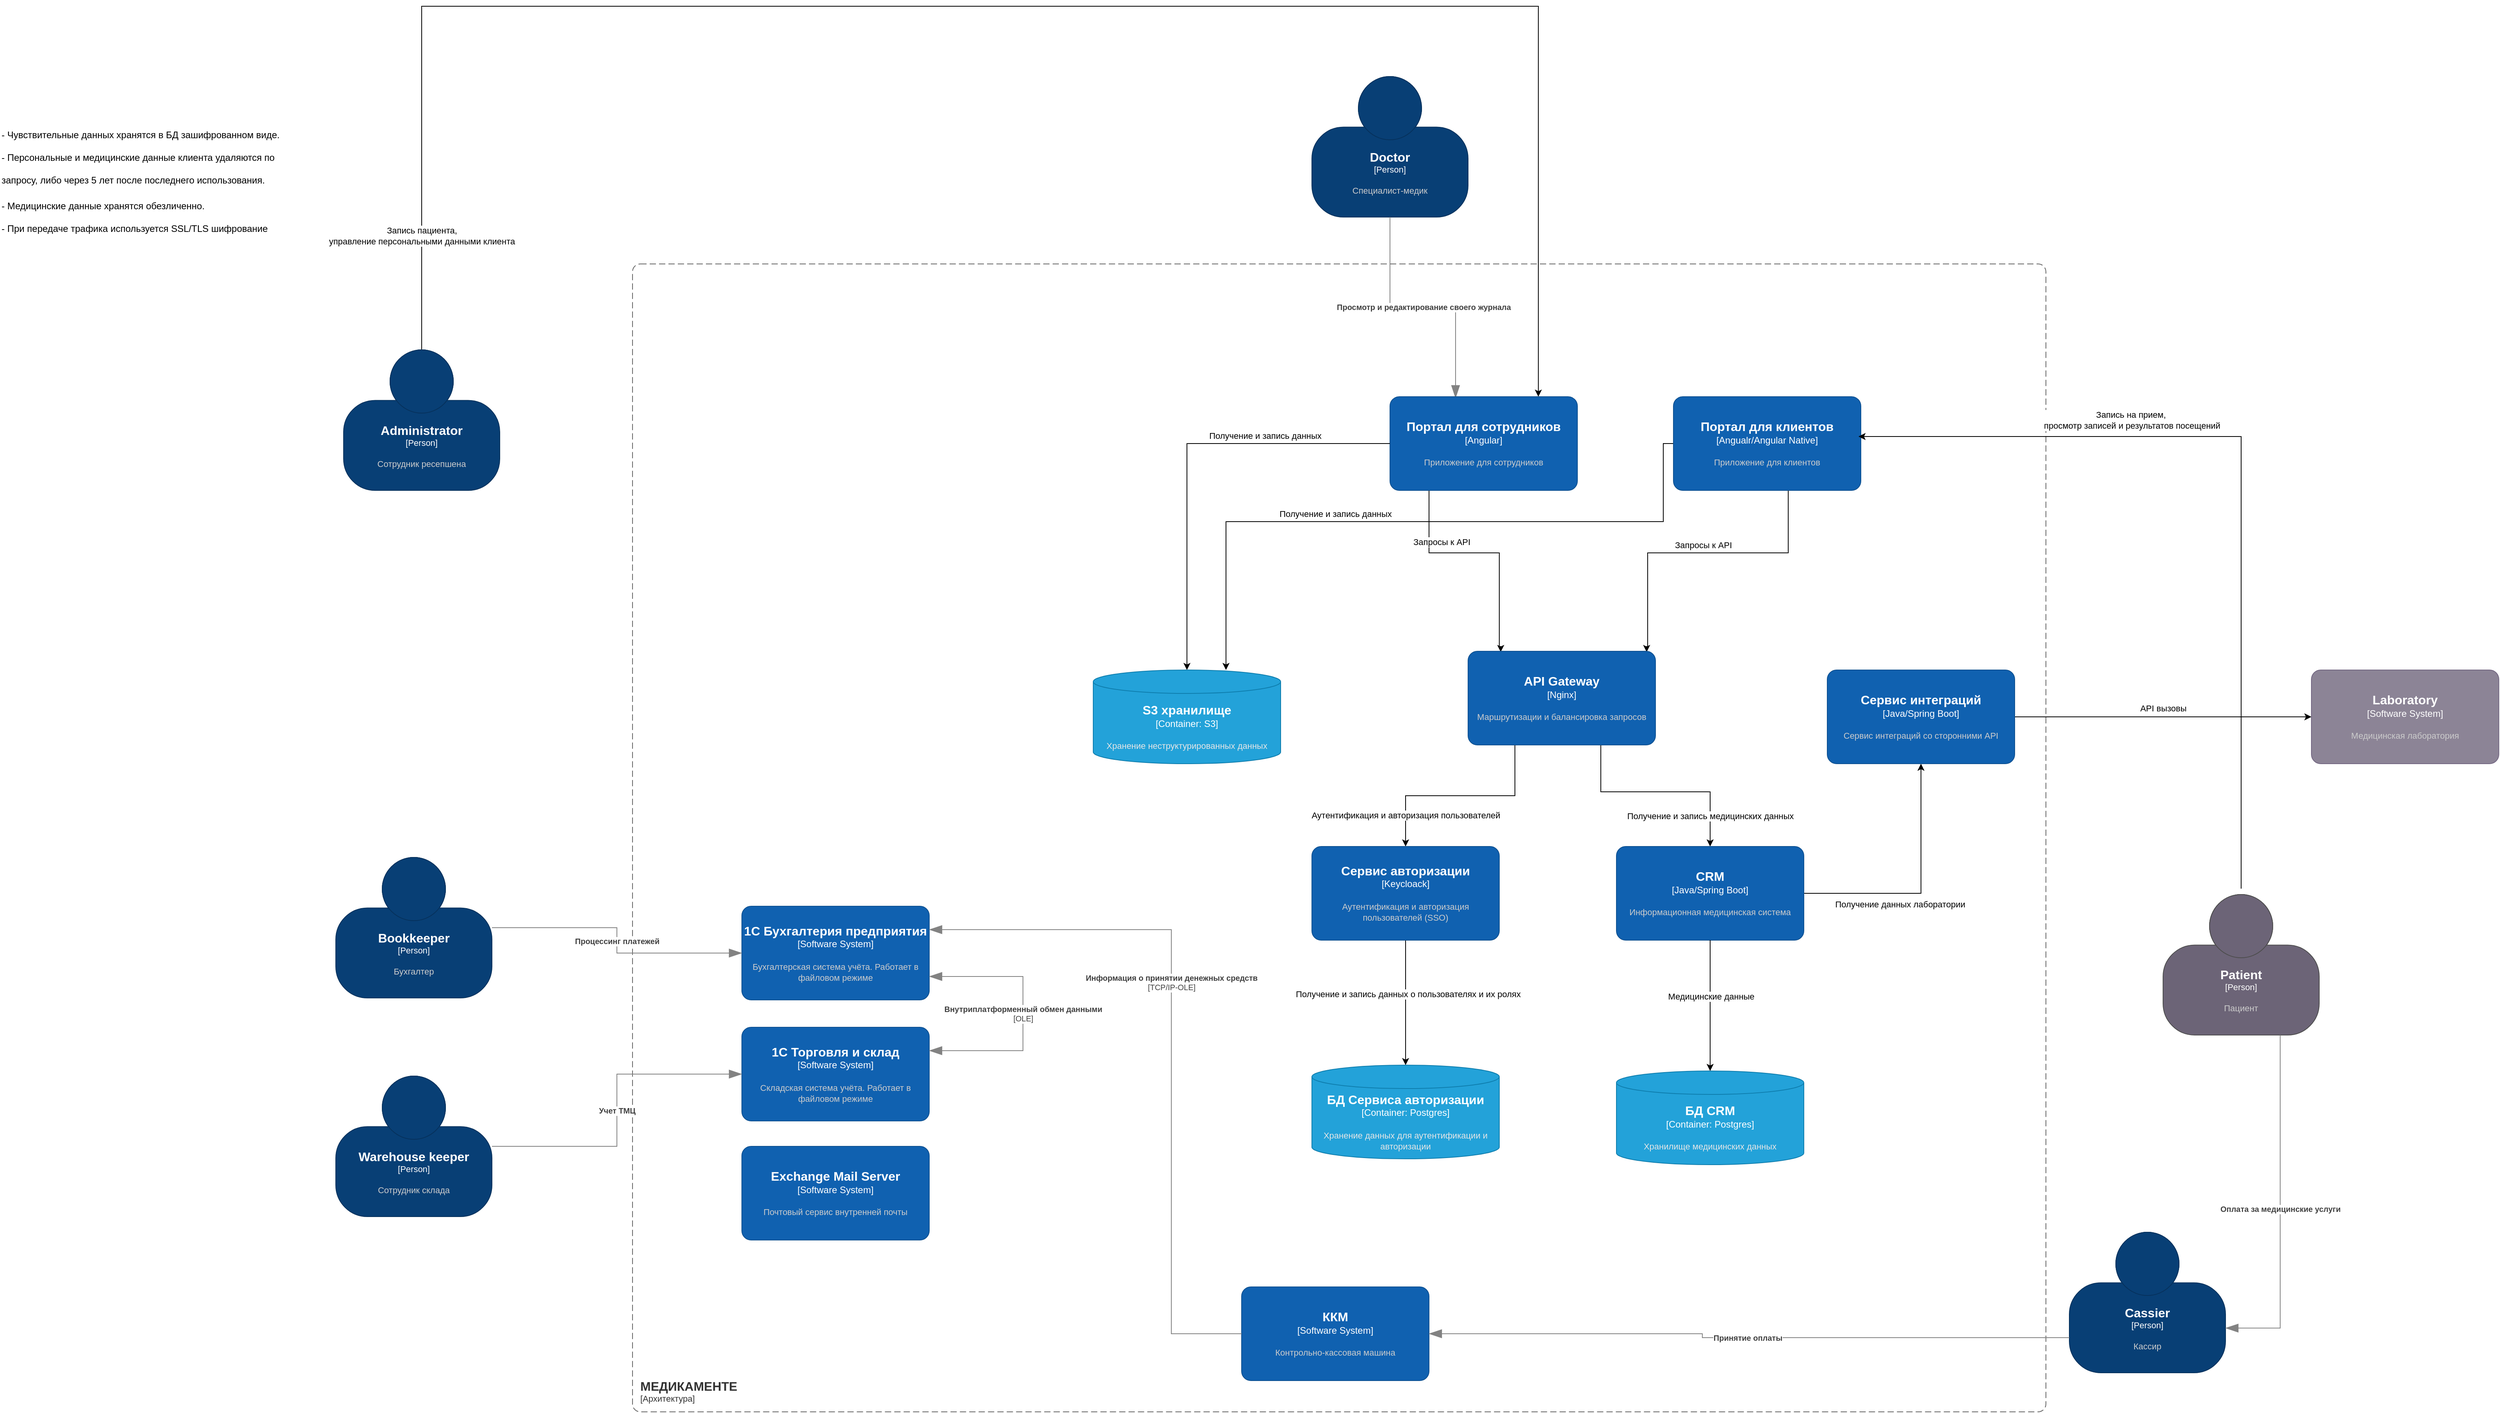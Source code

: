 <mxfile version="27.0.5">
  <diagram name="Страница — 1" id="flqb_vgoVWN2gIgyEzhE">
    <mxGraphModel dx="4977" dy="2438" grid="1" gridSize="10" guides="1" tooltips="1" connect="1" arrows="1" fold="1" page="1" pageScale="1" pageWidth="827" pageHeight="1169" math="0" shadow="0">
      <root>
        <mxCell id="0" />
        <mxCell id="1" parent="0" />
        <object placeholders="1" c4Name="МЕДИКАМЕНТЕ" c4Type="SystemScopeBoundary" c4Application="Архитектура" label="&lt;font style=&quot;font-size: 16px&quot;&gt;&lt;b&gt;&lt;div style=&quot;text-align: left&quot;&gt;%c4Name%&lt;/div&gt;&lt;/b&gt;&lt;/font&gt;&lt;div style=&quot;text-align: left&quot;&gt;[%c4Application%]&lt;/div&gt;" id="-rCLtENTZyw--RfLadG2-3">
          <mxCell style="rounded=1;fontSize=11;whiteSpace=wrap;html=1;dashed=1;arcSize=20;fillColor=none;strokeColor=#666666;fontColor=#333333;labelBackgroundColor=none;align=left;verticalAlign=bottom;labelBorderColor=none;spacingTop=0;spacing=10;dashPattern=8 4;metaEdit=1;rotatable=0;perimeter=rectanglePerimeter;noLabel=0;labelPadding=0;allowArrows=0;connectable=0;expand=0;recursiveResize=0;editable=1;pointerEvents=0;absoluteArcSize=1;points=[[0.25,0,0],[0.5,0,0],[0.75,0,0],[1,0.25,0],[1,0.5,0],[1,0.75,0],[0.75,1,0],[0.5,1,0],[0.25,1,0],[0,0.75,0],[0,0.5,0],[0,0.25,0]];" parent="1" vertex="1">
            <mxGeometry x="-920" y="600" width="1810" height="1470" as="geometry" />
          </mxCell>
        </object>
        <mxCell id="R17ilefjBA8gv2_3XLP2-10" style="edgeStyle=orthogonalEdgeStyle;rounded=0;orthogonalLoop=1;jettySize=auto;html=1;" parent="1" source="-rCLtENTZyw--RfLadG2-6" edge="1">
          <mxGeometry relative="1" as="geometry">
            <mxPoint x="240" y="770" as="targetPoint" />
            <Array as="points">
              <mxPoint x="-1190" y="270" />
              <mxPoint x="240" y="270" />
              <mxPoint x="240" y="770" />
            </Array>
          </mxGeometry>
        </mxCell>
        <mxCell id="R17ilefjBA8gv2_3XLP2-12" value="Запись пациента,&lt;div&gt;управление персональными данными клиента&lt;/div&gt;" style="edgeLabel;html=1;align=center;verticalAlign=middle;resizable=0;points=[];" parent="R17ilefjBA8gv2_3XLP2-10" vertex="1" connectable="0">
          <mxGeometry x="-0.877" relative="1" as="geometry">
            <mxPoint as="offset" />
          </mxGeometry>
        </mxCell>
        <object placeholders="1" c4Name="Administrator" c4Type="Person" c4Description="Сотрудник ресепшена" label="&lt;font style=&quot;font-size: 16px&quot;&gt;&lt;b&gt;%c4Name%&lt;/b&gt;&lt;/font&gt;&lt;div&gt;[%c4Type%]&lt;/div&gt;&lt;br&gt;&lt;div&gt;&lt;font style=&quot;font-size: 11px&quot;&gt;&lt;font color=&quot;#cccccc&quot;&gt;%c4Description%&lt;/font&gt;&lt;/div&gt;" id="-rCLtENTZyw--RfLadG2-6">
          <mxCell style="html=1;fontSize=11;dashed=0;whiteSpace=wrap;fillColor=#083F75;strokeColor=#06315C;fontColor=#ffffff;shape=mxgraph.c4.person2;align=center;metaEdit=1;points=[[0.5,0,0],[1,0.5,0],[1,0.75,0],[0.75,1,0],[0.5,1,0],[0.25,1,0],[0,0.75,0],[0,0.5,0]];resizable=0;" parent="1" vertex="1">
            <mxGeometry x="-1290" y="710" width="200" height="180" as="geometry" />
          </mxCell>
        </object>
        <object placeholders="1" c4Name="Bookkeeper" c4Type="Person" c4Description="Бухгалтер" label="&lt;font style=&quot;font-size: 16px&quot;&gt;&lt;b&gt;%c4Name%&lt;/b&gt;&lt;/font&gt;&lt;div&gt;[%c4Type%]&lt;/div&gt;&lt;br&gt;&lt;div&gt;&lt;font style=&quot;font-size: 11px&quot;&gt;&lt;font color=&quot;#cccccc&quot;&gt;%c4Description%&lt;/font&gt;&lt;/div&gt;" id="-rCLtENTZyw--RfLadG2-7">
          <mxCell style="html=1;fontSize=11;dashed=0;whiteSpace=wrap;fillColor=#083F75;strokeColor=#06315C;fontColor=#ffffff;shape=mxgraph.c4.person2;align=center;metaEdit=1;points=[[0.5,0,0],[1,0.5,0],[1,0.75,0],[0.75,1,0],[0.5,1,0],[0.25,1,0],[0,0.75,0],[0,0.5,0]];resizable=0;" parent="1" vertex="1">
            <mxGeometry x="-1300" y="1360" width="200" height="180" as="geometry" />
          </mxCell>
        </object>
        <object placeholders="1" c4Name="Cassier" c4Type="Person" c4Description="Кассир" label="&lt;font style=&quot;font-size: 16px&quot;&gt;&lt;b&gt;%c4Name%&lt;/b&gt;&lt;/font&gt;&lt;div&gt;[%c4Type%]&lt;/div&gt;&lt;br&gt;&lt;div&gt;&lt;font style=&quot;font-size: 11px&quot;&gt;&lt;font color=&quot;#cccccc&quot;&gt;%c4Description%&lt;/font&gt;&lt;/div&gt;" id="-rCLtENTZyw--RfLadG2-8">
          <mxCell style="html=1;fontSize=11;dashed=0;whiteSpace=wrap;fillColor=#083F75;strokeColor=#06315C;fontColor=#ffffff;shape=mxgraph.c4.person2;align=center;metaEdit=1;points=[[0.5,0,0],[1,0.5,0],[1,0.75,0],[0.75,1,0],[0.5,1,0],[0.25,1,0],[0,0.75,0],[0,0.5,0]];resizable=0;" parent="1" vertex="1">
            <mxGeometry x="920" y="1840" width="200" height="180" as="geometry" />
          </mxCell>
        </object>
        <object placeholders="1" c4Name="Patient" c4Type="Person" c4Description="Пациент" label="&lt;font style=&quot;font-size: 16px&quot;&gt;&lt;b&gt;%c4Name%&lt;/b&gt;&lt;/font&gt;&lt;div&gt;[%c4Type%]&lt;/div&gt;&lt;br&gt;&lt;div&gt;&lt;font style=&quot;font-size: 11px&quot;&gt;&lt;font color=&quot;#cccccc&quot;&gt;%c4Description%&lt;/font&gt;&lt;/div&gt;" id="-rCLtENTZyw--RfLadG2-9">
          <mxCell style="html=1;fontSize=11;dashed=0;whiteSpace=wrap;fillColor=#6C6477;strokeColor=#4D4D4D;fontColor=#ffffff;shape=mxgraph.c4.person2;align=center;metaEdit=1;points=[[0.5,0,0],[1,0.5,0],[1,0.75,0],[0.75,1,0],[0.5,1,0],[0.25,1,0],[0,0.75,0],[0,0.5,0]];resizable=0;" parent="1" vertex="1">
            <mxGeometry x="1040" y="1407.5" width="200" height="180" as="geometry" />
          </mxCell>
        </object>
        <object placeholders="1" c4Name="1C Бухгалтерия предприятия" c4Type="Software System" c4Description="Бухгалтерская система учёта. Работает в файловом режиме" label="&lt;font style=&quot;font-size: 16px&quot;&gt;&lt;b&gt;%c4Name%&lt;/b&gt;&lt;/font&gt;&lt;div&gt;[%c4Type%]&lt;/div&gt;&lt;br&gt;&lt;div&gt;&lt;font style=&quot;font-size: 11px&quot;&gt;&lt;font color=&quot;#cccccc&quot;&gt;%c4Description%&lt;/font&gt;&lt;/div&gt;" id="-rCLtENTZyw--RfLadG2-20">
          <mxCell style="rounded=1;whiteSpace=wrap;html=1;labelBackgroundColor=none;fillColor=#1061B0;fontColor=#ffffff;align=center;arcSize=10;strokeColor=#0D5091;metaEdit=1;resizable=0;points=[[0.25,0,0],[0.5,0,0],[0.75,0,0],[1,0.25,0],[1,0.5,0],[1,0.75,0],[0.75,1,0],[0.5,1,0],[0.25,1,0],[0,0.75,0],[0,0.5,0],[0,0.25,0]];" parent="1" vertex="1">
            <mxGeometry x="-780" y="1422.5" width="240" height="120" as="geometry" />
          </mxCell>
        </object>
        <object placeholders="1" c4Name="ККМ" c4Type="Software System" c4Description="Контрольно-кассовая машина" label="&lt;font style=&quot;font-size: 16px&quot;&gt;&lt;b&gt;%c4Name%&lt;/b&gt;&lt;/font&gt;&lt;div&gt;[%c4Type%]&lt;/div&gt;&lt;br&gt;&lt;div&gt;&lt;font style=&quot;font-size: 11px&quot;&gt;&lt;font color=&quot;#cccccc&quot;&gt;%c4Description%&lt;/font&gt;&lt;/div&gt;" id="-rCLtENTZyw--RfLadG2-21">
          <mxCell style="rounded=1;whiteSpace=wrap;html=1;labelBackgroundColor=none;fillColor=#1061B0;fontColor=#ffffff;align=center;arcSize=10;strokeColor=#0D5091;metaEdit=1;resizable=0;points=[[0.25,0,0],[0.5,0,0],[0.75,0,0],[1,0.25,0],[1,0.5,0],[1,0.75,0],[0.75,1,0],[0.5,1,0],[0.25,1,0],[0,0.75,0],[0,0.5,0],[0,0.25,0]];" parent="1" vertex="1">
            <mxGeometry x="-140" y="1910" width="240" height="120" as="geometry" />
          </mxCell>
        </object>
        <object placeholders="1" c4Name="Exchange Mail Server" c4Type="Software System" c4Description="Почтовый сервис внутренней почты" label="&lt;font style=&quot;font-size: 16px&quot;&gt;&lt;b&gt;%c4Name%&lt;/b&gt;&lt;/font&gt;&lt;div&gt;[%c4Type%]&lt;/div&gt;&lt;br&gt;&lt;div&gt;&lt;font style=&quot;font-size: 11px&quot;&gt;&lt;font color=&quot;#cccccc&quot;&gt;%c4Description%&lt;/font&gt;&lt;/div&gt;" id="-rCLtENTZyw--RfLadG2-22">
          <mxCell style="rounded=1;whiteSpace=wrap;html=1;labelBackgroundColor=none;fillColor=#1061B0;fontColor=#ffffff;align=center;arcSize=10;strokeColor=#0D5091;metaEdit=1;resizable=0;points=[[0.25,0,0],[0.5,0,0],[0.75,0,0],[1,0.25,0],[1,0.5,0],[1,0.75,0],[0.75,1,0],[0.5,1,0],[0.25,1,0],[0,0.75,0],[0,0.5,0],[0,0.25,0]];" parent="1" vertex="1">
            <mxGeometry x="-780" y="1730" width="240" height="120" as="geometry" />
          </mxCell>
        </object>
        <object placeholders="1" c4Name="1C Торговля и склад" c4Type="Software System" c4Description="Складская система учёта. Работает в файловом режиме" label="&lt;font style=&quot;font-size: 16px&quot;&gt;&lt;b&gt;%c4Name%&lt;/b&gt;&lt;/font&gt;&lt;div&gt;[%c4Type%]&lt;/div&gt;&lt;br&gt;&lt;div&gt;&lt;font style=&quot;font-size: 11px&quot;&gt;&lt;font color=&quot;#cccccc&quot;&gt;%c4Description%&lt;/font&gt;&lt;/div&gt;" id="09KiZqYfXbnlfeXMHTuH-11">
          <mxCell style="rounded=1;whiteSpace=wrap;html=1;labelBackgroundColor=none;fillColor=#1061B0;fontColor=#ffffff;align=center;arcSize=10;strokeColor=#0D5091;metaEdit=1;resizable=0;points=[[0.25,0,0],[0.5,0,0],[0.75,0,0],[1,0.25,0],[1,0.5,0],[1,0.75,0],[0.75,1,0],[0.5,1,0],[0.25,1,0],[0,0.75,0],[0,0.5,0],[0,0.25,0]];" parent="1" vertex="1">
            <mxGeometry x="-780" y="1577.5" width="240" height="120" as="geometry" />
          </mxCell>
        </object>
        <object placeholders="1" c4Name="Warehouse keeper" c4Type="Person" c4Description="Сотрудник склада" label="&lt;font style=&quot;font-size: 16px&quot;&gt;&lt;b&gt;%c4Name%&lt;/b&gt;&lt;/font&gt;&lt;div&gt;[%c4Type%]&lt;/div&gt;&lt;br&gt;&lt;div&gt;&lt;font style=&quot;font-size: 11px&quot;&gt;&lt;font color=&quot;#cccccc&quot;&gt;%c4Description%&lt;/font&gt;&lt;/div&gt;" id="09KiZqYfXbnlfeXMHTuH-12">
          <mxCell style="html=1;fontSize=11;dashed=0;whiteSpace=wrap;fillColor=#083F75;strokeColor=#06315C;fontColor=#ffffff;shape=mxgraph.c4.person2;align=center;metaEdit=1;points=[[0.5,0,0],[1,0.5,0],[1,0.75,0],[0.75,1,0],[0.5,1,0],[0.25,1,0],[0,0.75,0],[0,0.5,0]];resizable=0;" parent="1" vertex="1">
            <mxGeometry x="-1300" y="1640" width="200" height="180" as="geometry" />
          </mxCell>
        </object>
        <object placeholders="1" c4Type="Relationship" c4Technology="OLE" c4Description="Внутриплатформенный обмен данными" label="&lt;div style=&quot;text-align: left&quot;&gt;&lt;div style=&quot;text-align: center&quot;&gt;&lt;b&gt;%c4Description%&lt;/b&gt;&lt;/div&gt;&lt;div style=&quot;text-align: center&quot;&gt;[%c4Technology%]&lt;/div&gt;&lt;/div&gt;" id="09KiZqYfXbnlfeXMHTuH-14">
          <mxCell style="endArrow=blockThin;html=1;fontSize=10;fontColor=#404040;strokeWidth=1;endFill=1;strokeColor=#828282;elbow=vertical;metaEdit=1;endSize=14;startSize=14;jumpStyle=arc;jumpSize=16;rounded=0;edgeStyle=orthogonalEdgeStyle;exitX=1;exitY=0.75;exitDx=0;exitDy=0;exitPerimeter=0;entryX=1;entryY=0.25;entryDx=0;entryDy=0;entryPerimeter=0;startArrow=blockThin;startFill=1;" parent="1" source="-rCLtENTZyw--RfLadG2-20" target="09KiZqYfXbnlfeXMHTuH-11" edge="1">
            <mxGeometry width="240" relative="1" as="geometry">
              <mxPoint x="-690" y="1557.5" as="sourcePoint" />
              <mxPoint x="-450" y="1557.5" as="targetPoint" />
              <Array as="points">
                <mxPoint x="-420" y="1513" />
                <mxPoint x="-420" y="1608" />
              </Array>
            </mxGeometry>
          </mxCell>
        </object>
        <object placeholders="1" c4Type="Relationship" c4Description="Учет ТМЦ" label="&lt;div style=&quot;text-align: left&quot;&gt;&lt;div style=&quot;text-align: center&quot;&gt;&lt;b&gt;%c4Description%&lt;/b&gt;&lt;/div&gt;" id="09KiZqYfXbnlfeXMHTuH-15">
          <mxCell style="endArrow=blockThin;html=1;fontSize=10;fontColor=#404040;strokeWidth=1;endFill=1;strokeColor=#828282;elbow=vertical;metaEdit=1;endSize=14;startSize=14;jumpStyle=arc;jumpSize=16;rounded=0;edgeStyle=orthogonalEdgeStyle;exitX=1;exitY=0.5;exitDx=0;exitDy=0;exitPerimeter=0;entryX=0;entryY=0.5;entryDx=0;entryDy=0;entryPerimeter=0;" parent="1" source="09KiZqYfXbnlfeXMHTuH-12" target="09KiZqYfXbnlfeXMHTuH-11" edge="1">
            <mxGeometry width="240" relative="1" as="geometry">
              <mxPoint x="-900" y="1630" as="sourcePoint" />
              <mxPoint x="-660" y="1630" as="targetPoint" />
            </mxGeometry>
          </mxCell>
        </object>
        <object placeholders="1" c4Type="Relationship" c4Description="Процессинг платежей" label="&lt;div style=&quot;text-align: left&quot;&gt;&lt;div style=&quot;text-align: center&quot;&gt;&lt;b&gt;%c4Description%&lt;/b&gt;&lt;/div&gt;" id="09KiZqYfXbnlfeXMHTuH-16">
          <mxCell style="endArrow=blockThin;html=1;fontSize=10;fontColor=#404040;strokeWidth=1;endFill=1;strokeColor=#828282;elbow=vertical;metaEdit=1;endSize=14;startSize=14;jumpStyle=arc;jumpSize=16;rounded=0;edgeStyle=orthogonalEdgeStyle;exitX=1;exitY=0.5;exitDx=0;exitDy=0;exitPerimeter=0;entryX=0;entryY=0.5;entryDx=0;entryDy=0;entryPerimeter=0;" parent="1" source="-rCLtENTZyw--RfLadG2-7" target="-rCLtENTZyw--RfLadG2-20" edge="1">
            <mxGeometry width="240" relative="1" as="geometry">
              <mxPoint x="-1230" y="1680" as="sourcePoint" />
              <mxPoint x="-770" y="1648" as="targetPoint" />
            </mxGeometry>
          </mxCell>
        </object>
        <object placeholders="1" c4Type="Relationship" c4Technology="TCP/IP-OLE" c4Description="Информация о принятии денежных средств" label="&lt;div style=&quot;text-align: left&quot;&gt;&lt;div style=&quot;text-align: center&quot;&gt;&lt;b&gt;%c4Description%&lt;/b&gt;&lt;/div&gt;&lt;div style=&quot;text-align: center&quot;&gt;[%c4Technology%]&lt;/div&gt;&lt;/div&gt;" id="09KiZqYfXbnlfeXMHTuH-17">
          <mxCell style="endArrow=blockThin;html=1;fontSize=10;fontColor=#404040;strokeWidth=1;endFill=1;strokeColor=#828282;elbow=vertical;metaEdit=1;endSize=14;startSize=14;jumpStyle=arc;jumpSize=16;rounded=0;edgeStyle=orthogonalEdgeStyle;exitX=0;exitY=0.5;exitDx=0;exitDy=0;exitPerimeter=0;entryX=1;entryY=0.25;entryDx=0;entryDy=0;entryPerimeter=0;startArrow=none;startFill=0;" parent="1" source="-rCLtENTZyw--RfLadG2-21" target="-rCLtENTZyw--RfLadG2-20" edge="1">
            <mxGeometry x="0.177" width="240" relative="1" as="geometry">
              <mxPoint x="-530" y="1493" as="sourcePoint" />
              <mxPoint x="-530" y="1618" as="targetPoint" />
              <Array as="points">
                <mxPoint x="-230" y="1970" />
                <mxPoint x="-230" y="1453" />
              </Array>
              <mxPoint as="offset" />
            </mxGeometry>
          </mxCell>
        </object>
        <object placeholders="1" c4Type="Relationship" c4Description="Принятие оплаты" label="&lt;div style=&quot;text-align: left&quot;&gt;&lt;div style=&quot;text-align: center&quot;&gt;&lt;b&gt;%c4Description%&lt;/b&gt;&lt;/div&gt;" id="09KiZqYfXbnlfeXMHTuH-18">
          <mxCell style="endArrow=blockThin;html=1;fontSize=10;fontColor=#404040;strokeWidth=1;endFill=1;strokeColor=#828282;elbow=vertical;metaEdit=1;endSize=14;startSize=14;jumpStyle=arc;jumpSize=16;rounded=0;edgeStyle=orthogonalEdgeStyle;exitX=0;exitY=0.75;exitDx=0;exitDy=0;exitPerimeter=0;entryX=1;entryY=0.5;entryDx=0;entryDy=0;entryPerimeter=0;" parent="1" source="-rCLtENTZyw--RfLadG2-8" target="-rCLtENTZyw--RfLadG2-21" edge="1">
            <mxGeometry width="240" relative="1" as="geometry">
              <mxPoint x="-894" y="2122" as="sourcePoint" />
              <mxPoint x="-434" y="2090" as="targetPoint" />
              <Array as="points">
                <mxPoint x="450" y="1970" />
              </Array>
              <mxPoint as="offset" />
            </mxGeometry>
          </mxCell>
        </object>
        <object placeholders="1" c4Name="Doctor" c4Type="Person" c4Description="Специалист-медик" label="&lt;font style=&quot;font-size: 16px&quot;&gt;&lt;b&gt;%c4Name%&lt;/b&gt;&lt;/font&gt;&lt;div&gt;[%c4Type%]&lt;/div&gt;&lt;br&gt;&lt;div&gt;&lt;font style=&quot;font-size: 11px&quot;&gt;&lt;font color=&quot;#cccccc&quot;&gt;%c4Description%&lt;/font&gt;&lt;/div&gt;" id="09KiZqYfXbnlfeXMHTuH-22">
          <mxCell style="html=1;fontSize=11;dashed=0;whiteSpace=wrap;fillColor=#083F75;strokeColor=#06315C;fontColor=#ffffff;shape=mxgraph.c4.person2;align=center;metaEdit=1;points=[[0.5,0,0],[1,0.5,0],[1,0.75,0],[0.75,1,0],[0.5,1,0],[0.25,1,0],[0,0.75,0],[0,0.5,0]];resizable=0;" parent="1" vertex="1">
            <mxGeometry x="-50" y="360" width="200" height="180" as="geometry" />
          </mxCell>
        </object>
        <object placeholders="1" c4Type="Relationship" c4Description="Просмотр и редактирование своего журнала" label="&lt;div style=&quot;text-align: left&quot;&gt;&lt;div style=&quot;text-align: center&quot;&gt;&lt;b&gt;%c4Description%&lt;/b&gt;&lt;/div&gt;" id="09KiZqYfXbnlfeXMHTuH-23">
          <mxCell style="endArrow=blockThin;html=1;fontSize=10;fontColor=#404040;strokeWidth=1;endFill=1;strokeColor=#828282;elbow=vertical;metaEdit=1;endSize=14;startSize=14;jumpStyle=arc;jumpSize=16;rounded=0;edgeStyle=orthogonalEdgeStyle;exitX=0.5;exitY=1;exitDx=0;exitDy=0;exitPerimeter=0;entryX=0.35;entryY=0.016;entryDx=0;entryDy=0;entryPerimeter=0;" parent="1" source="09KiZqYfXbnlfeXMHTuH-22" target="R17ilefjBA8gv2_3XLP2-2" edge="1">
            <mxGeometry width="240" relative="1" as="geometry">
              <mxPoint x="-1080" y="810" as="sourcePoint" />
              <mxPoint x="-560" y="750" as="targetPoint" />
            </mxGeometry>
          </mxCell>
        </object>
        <object placeholders="1" c4Type="Relationship" c4Description="Оплата за медицинские услуги" label="&lt;div style=&quot;text-align: left&quot;&gt;&lt;div style=&quot;text-align: center&quot;&gt;&lt;b&gt;%c4Description%&lt;/b&gt;&lt;/div&gt;" id="09KiZqYfXbnlfeXMHTuH-24">
          <mxCell style="endArrow=blockThin;html=1;fontSize=10;fontColor=#404040;strokeWidth=1;endFill=1;strokeColor=#828282;elbow=vertical;metaEdit=1;endSize=14;startSize=14;jumpStyle=arc;jumpSize=16;rounded=0;edgeStyle=orthogonalEdgeStyle;exitX=0.75;exitY=1;exitDx=0;exitDy=0;exitPerimeter=0;entryX=1;entryY=0.682;entryDx=0;entryDy=0;entryPerimeter=0;" parent="1" source="-rCLtENTZyw--RfLadG2-9" target="-rCLtENTZyw--RfLadG2-8" edge="1">
            <mxGeometry width="240" relative="1" as="geometry">
              <mxPoint x="360" y="1842" as="sourcePoint" />
              <mxPoint x="450" y="1700" as="targetPoint" />
              <Array as="points">
                <mxPoint x="1190" y="1963" />
              </Array>
              <mxPoint as="offset" />
            </mxGeometry>
          </mxCell>
        </object>
        <object placeholders="1" c4Name="Laboratory" c4Type="Software System" c4Description="Медицинская лаборатория" label="&lt;font style=&quot;font-size: 16px&quot;&gt;&lt;b&gt;%c4Name%&lt;/b&gt;&lt;/font&gt;&lt;div&gt;[%c4Type%]&lt;/div&gt;&lt;br&gt;&lt;div&gt;&lt;font style=&quot;font-size: 11px&quot;&gt;&lt;font color=&quot;#cccccc&quot;&gt;%c4Description%&lt;/font&gt;&lt;/div&gt;" id="09KiZqYfXbnlfeXMHTuH-25">
          <mxCell style="rounded=1;whiteSpace=wrap;html=1;labelBackgroundColor=none;fillColor=#8C8496;fontColor=#ffffff;align=center;arcSize=10;strokeColor=#736782;metaEdit=1;resizable=0;points=[[0.25,0,0],[0.5,0,0],[0.75,0,0],[1,0.25,0],[1,0.5,0],[1,0.75,0],[0.75,1,0],[0.5,1,0],[0.25,1,0],[0,0.75,0],[0,0.5,0],[0,0.25,0]];" parent="1" vertex="1">
            <mxGeometry x="1230" y="1120" width="240" height="120" as="geometry" />
          </mxCell>
        </object>
        <mxCell id="R17ilefjBA8gv2_3XLP2-14" style="edgeStyle=orthogonalEdgeStyle;rounded=0;orthogonalLoop=1;jettySize=auto;html=1;entryX=0.953;entryY=0.008;entryDx=0;entryDy=0;entryPerimeter=0;" parent="1" source="R17ilefjBA8gv2_3XLP2-1" target="R17ilefjBA8gv2_3XLP2-3" edge="1">
          <mxGeometry relative="1" as="geometry">
            <mxPoint x="370" y="1050" as="targetPoint" />
            <Array as="points">
              <mxPoint x="560" y="970" />
              <mxPoint x="380" y="970" />
              <mxPoint x="380" y="1090" />
              <mxPoint x="379" y="1090" />
            </Array>
          </mxGeometry>
        </mxCell>
        <mxCell id="R17ilefjBA8gv2_3XLP2-15" value="Запросы к API" style="edgeLabel;html=1;align=center;verticalAlign=middle;resizable=0;points=[];" parent="R17ilefjBA8gv2_3XLP2-14" vertex="1" connectable="0">
          <mxGeometry x="0.091" y="-3" relative="1" as="geometry">
            <mxPoint x="23" y="-7" as="offset" />
          </mxGeometry>
        </mxCell>
        <mxCell id="Wb7sRvWWioXiA3tWREn--3" style="edgeStyle=orthogonalEdgeStyle;rounded=0;orthogonalLoop=1;jettySize=auto;html=1;" edge="1" parent="1" source="R17ilefjBA8gv2_3XLP2-1">
          <mxGeometry relative="1" as="geometry">
            <mxPoint x="-160" y="1120" as="targetPoint" />
            <Array as="points">
              <mxPoint x="400" y="830" />
              <mxPoint x="400" y="930" />
              <mxPoint x="-160" y="930" />
            </Array>
          </mxGeometry>
        </mxCell>
        <mxCell id="Wb7sRvWWioXiA3tWREn--4" value="Получение и запись данных" style="edgeLabel;html=1;align=center;verticalAlign=middle;resizable=0;points=[];" vertex="1" connectable="0" parent="Wb7sRvWWioXiA3tWREn--3">
          <mxGeometry x="0.238" y="4" relative="1" as="geometry">
            <mxPoint x="1" y="-14" as="offset" />
          </mxGeometry>
        </mxCell>
        <object placeholders="1" c4Name="Портал для клиентов" c4Type="Angualr/Angular Native" c4Description="Приложение для клиентов" label="&lt;font style=&quot;font-size: 16px&quot;&gt;&lt;b&gt;%c4Name%&lt;/b&gt;&lt;/font&gt;&lt;div&gt;[%c4Type%]&lt;/div&gt;&lt;br&gt;&lt;div&gt;&lt;font style=&quot;font-size: 11px&quot;&gt;&lt;font color=&quot;#cccccc&quot;&gt;%c4Description%&lt;/font&gt;&lt;/div&gt;" id="R17ilefjBA8gv2_3XLP2-1">
          <mxCell style="rounded=1;whiteSpace=wrap;html=1;labelBackgroundColor=none;fillColor=#1061B0;fontColor=#ffffff;align=center;arcSize=10;strokeColor=#0D5091;metaEdit=1;resizable=0;points=[[0.25,0,0],[0.5,0,0],[0.75,0,0],[1,0.25,0],[1,0.5,0],[1,0.75,0],[0.75,1,0],[0.5,1,0],[0.25,1,0],[0,0.75,0],[0,0.5,0],[0,0.25,0]];" parent="1" vertex="1">
            <mxGeometry x="413" y="770" width="240" height="120" as="geometry" />
          </mxCell>
        </object>
        <mxCell id="R17ilefjBA8gv2_3XLP2-13" style="edgeStyle=orthogonalEdgeStyle;rounded=0;orthogonalLoop=1;jettySize=auto;html=1;entryX=0.174;entryY=0.008;entryDx=0;entryDy=0;entryPerimeter=0;" parent="1" target="R17ilefjBA8gv2_3XLP2-3" edge="1">
          <mxGeometry relative="1" as="geometry">
            <Array as="points">
              <mxPoint x="100" y="970" />
              <mxPoint x="190" y="970" />
              <mxPoint x="190" y="1090" />
              <mxPoint x="192" y="1090" />
            </Array>
            <mxPoint x="100" y="890" as="sourcePoint" />
            <mxPoint x="280" y="1096" as="targetPoint" />
          </mxGeometry>
        </mxCell>
        <mxCell id="R17ilefjBA8gv2_3XLP2-16" value="Запросы к API" style="edgeLabel;html=1;align=center;verticalAlign=middle;resizable=0;points=[];" parent="R17ilefjBA8gv2_3XLP2-13" vertex="1" connectable="0">
          <mxGeometry x="-0.096" y="-1" relative="1" as="geometry">
            <mxPoint x="-39" y="-15" as="offset" />
          </mxGeometry>
        </mxCell>
        <object placeholders="1" c4Name="Портал для сотрудников" c4Type="Angular" c4Description="Приложение для сотрудников" label="&lt;font style=&quot;font-size: 16px&quot;&gt;&lt;b&gt;%c4Name%&lt;/b&gt;&lt;/font&gt;&lt;div&gt;[%c4Type%]&lt;/div&gt;&lt;br&gt;&lt;div&gt;&lt;font style=&quot;font-size: 11px&quot;&gt;&lt;font color=&quot;#cccccc&quot;&gt;%c4Description%&lt;/font&gt;&lt;/div&gt;" id="R17ilefjBA8gv2_3XLP2-2">
          <mxCell style="rounded=1;whiteSpace=wrap;html=1;labelBackgroundColor=none;fillColor=#1061B0;fontColor=#ffffff;align=center;arcSize=10;strokeColor=#0D5091;metaEdit=1;resizable=0;points=[[0.25,0,0],[0.5,0,0],[0.75,0,0],[1,0.25,0],[1,0.5,0],[1,0.75,0],[0.75,1,0],[0.5,1,0],[0.25,1,0],[0,0.75,0],[0,0.5,0],[0,0.25,0]];" parent="1" vertex="1">
            <mxGeometry x="50" y="770" width="240" height="120" as="geometry" />
          </mxCell>
        </object>
        <mxCell id="R17ilefjBA8gv2_3XLP2-17" style="edgeStyle=orthogonalEdgeStyle;rounded=0;orthogonalLoop=1;jettySize=auto;html=1;" parent="1" source="R17ilefjBA8gv2_3XLP2-3" target="R17ilefjBA8gv2_3XLP2-4" edge="1">
          <mxGeometry relative="1" as="geometry">
            <Array as="points">
              <mxPoint x="210" y="1281" />
              <mxPoint x="70" y="1281" />
            </Array>
          </mxGeometry>
        </mxCell>
        <mxCell id="R17ilefjBA8gv2_3XLP2-23" value="Аутентификация и авторизация пользователей" style="edgeLabel;html=1;align=center;verticalAlign=middle;resizable=0;points=[];" parent="R17ilefjBA8gv2_3XLP2-17" vertex="1" connectable="0">
          <mxGeometry x="0.191" y="-2" relative="1" as="geometry">
            <mxPoint x="-44" y="27" as="offset" />
          </mxGeometry>
        </mxCell>
        <mxCell id="R17ilefjBA8gv2_3XLP2-18" style="edgeStyle=orthogonalEdgeStyle;rounded=0;orthogonalLoop=1;jettySize=auto;html=1;" parent="1" source="R17ilefjBA8gv2_3XLP2-3" target="R17ilefjBA8gv2_3XLP2-6" edge="1">
          <mxGeometry relative="1" as="geometry">
            <Array as="points">
              <mxPoint x="320" y="1276" />
              <mxPoint x="460" y="1276" />
            </Array>
          </mxGeometry>
        </mxCell>
        <mxCell id="R17ilefjBA8gv2_3XLP2-25" value="Получение и запись медицинских данных" style="edgeLabel;html=1;align=center;verticalAlign=middle;resizable=0;points=[];" parent="R17ilefjBA8gv2_3XLP2-18" vertex="1" connectable="0">
          <mxGeometry x="0.654" y="2" relative="1" as="geometry">
            <mxPoint x="-2" y="7" as="offset" />
          </mxGeometry>
        </mxCell>
        <object placeholders="1" c4Name="API Gateway" c4Type="Nginx" c4Description="Маршрутизации и балансировка запросов" label="&lt;font style=&quot;font-size: 16px&quot;&gt;&lt;b&gt;%c4Name%&lt;/b&gt;&lt;/font&gt;&lt;div&gt;[%c4Type%]&lt;/div&gt;&lt;br&gt;&lt;div&gt;&lt;font style=&quot;font-size: 11px&quot;&gt;&lt;font color=&quot;#cccccc&quot;&gt;%c4Description%&lt;/font&gt;&lt;/div&gt;" id="R17ilefjBA8gv2_3XLP2-3">
          <mxCell style="rounded=1;whiteSpace=wrap;html=1;labelBackgroundColor=none;fillColor=#1061B0;fontColor=#ffffff;align=center;arcSize=10;strokeColor=#0D5091;metaEdit=1;resizable=0;points=[[0.25,0,0],[0.5,0,0],[0.75,0,0],[1,0.25,0],[1,0.5,0],[1,0.75,0],[0.75,1,0],[0.5,1,0],[0.25,1,0],[0,0.75,0],[0,0.5,0],[0,0.25,0]];" parent="1" vertex="1">
            <mxGeometry x="150" y="1096" width="240" height="120" as="geometry" />
          </mxCell>
        </object>
        <mxCell id="R17ilefjBA8gv2_3XLP2-19" style="edgeStyle=orthogonalEdgeStyle;rounded=0;orthogonalLoop=1;jettySize=auto;html=1;" parent="1" source="R17ilefjBA8gv2_3XLP2-4" edge="1">
          <mxGeometry relative="1" as="geometry">
            <mxPoint x="70" y="1626" as="targetPoint" />
          </mxGeometry>
        </mxCell>
        <mxCell id="R17ilefjBA8gv2_3XLP2-21" value="Получение и запись данных о пользователях и их ролях" style="edgeLabel;html=1;align=center;verticalAlign=middle;resizable=0;points=[];" parent="R17ilefjBA8gv2_3XLP2-19" vertex="1" connectable="0">
          <mxGeometry x="-0.142" y="3" relative="1" as="geometry">
            <mxPoint as="offset" />
          </mxGeometry>
        </mxCell>
        <object placeholders="1" c4Name="Сервис авторизации" c4Type="Keycloack" c4Description="Аутентификация и авторизация пользователей (SSO)" label="&lt;font style=&quot;font-size: 16px&quot;&gt;&lt;b&gt;%c4Name%&lt;/b&gt;&lt;/font&gt;&lt;div&gt;[%c4Type%]&lt;/div&gt;&lt;br&gt;&lt;div&gt;&lt;font style=&quot;font-size: 11px&quot;&gt;&lt;font color=&quot;#cccccc&quot;&gt;%c4Description%&lt;/font&gt;&lt;/div&gt;" id="R17ilefjBA8gv2_3XLP2-4">
          <mxCell style="rounded=1;whiteSpace=wrap;html=1;labelBackgroundColor=none;fillColor=#1061B0;fontColor=#ffffff;align=center;arcSize=10;strokeColor=#0D5091;metaEdit=1;resizable=0;points=[[0.25,0,0],[0.5,0,0],[0.75,0,0],[1,0.25,0],[1,0.5,0],[1,0.75,0],[0.75,1,0],[0.5,1,0],[0.25,1,0],[0,0.75,0],[0,0.5,0],[0,0.25,0]];" parent="1" vertex="1">
            <mxGeometry x="-50" y="1346" width="240" height="120" as="geometry" />
          </mxCell>
        </object>
        <object placeholders="1" c4Name="БД Сервиса авторизации" c4Type="Container" c4Technology="Postgres" c4Description="Хранение данных для аутентификации и авторизации" label="&lt;font style=&quot;font-size: 16px&quot;&gt;&lt;b&gt;%c4Name%&lt;/b&gt;&lt;/font&gt;&lt;div&gt;[%c4Type%:&amp;nbsp;%c4Technology%]&lt;/div&gt;&lt;br&gt;&lt;div&gt;&lt;font style=&quot;font-size: 11px&quot;&gt;&lt;font color=&quot;#E6E6E6&quot;&gt;%c4Description%&lt;/font&gt;&lt;/div&gt;" id="R17ilefjBA8gv2_3XLP2-5">
          <mxCell style="shape=cylinder3;size=15;whiteSpace=wrap;html=1;boundedLbl=1;rounded=0;labelBackgroundColor=none;fillColor=#23A2D9;fontSize=12;fontColor=#ffffff;align=center;strokeColor=#0E7DAD;metaEdit=1;points=[[0.5,0,0],[1,0.25,0],[1,0.5,0],[1,0.75,0],[0.5,1,0],[0,0.75,0],[0,0.5,0],[0,0.25,0]];resizable=0;" parent="1" vertex="1">
            <mxGeometry x="-50" y="1626" width="240" height="120" as="geometry" />
          </mxCell>
        </object>
        <mxCell id="Wb7sRvWWioXiA3tWREn--14" style="edgeStyle=orthogonalEdgeStyle;rounded=0;orthogonalLoop=1;jettySize=auto;html=1;" edge="1" parent="1" source="R17ilefjBA8gv2_3XLP2-6" target="Wb7sRvWWioXiA3tWREn--10">
          <mxGeometry relative="1" as="geometry" />
        </mxCell>
        <mxCell id="Wb7sRvWWioXiA3tWREn--15" value="Получение данных лаборатории" style="edgeLabel;html=1;align=center;verticalAlign=middle;resizable=0;points=[];" vertex="1" connectable="0" parent="Wb7sRvWWioXiA3tWREn--14">
          <mxGeometry x="-0.222" y="-1" relative="1" as="geometry">
            <mxPoint y="13" as="offset" />
          </mxGeometry>
        </mxCell>
        <object placeholders="1" c4Name="CRM" c4Type="Java/Spring Boot" c4Description="Информационная медицинская система" label="&lt;font style=&quot;font-size: 16px&quot;&gt;&lt;b&gt;%c4Name%&lt;/b&gt;&lt;/font&gt;&lt;div&gt;[%c4Type%]&lt;/div&gt;&lt;br&gt;&lt;div&gt;&lt;font style=&quot;font-size: 11px&quot;&gt;&lt;font color=&quot;#cccccc&quot;&gt;%c4Description%&lt;/font&gt;&lt;/div&gt;" id="R17ilefjBA8gv2_3XLP2-6">
          <mxCell style="rounded=1;whiteSpace=wrap;html=1;labelBackgroundColor=none;fillColor=#1061B0;fontColor=#ffffff;align=center;arcSize=10;strokeColor=#0D5091;metaEdit=1;resizable=0;points=[[0.25,0,0],[0.5,0,0],[0.75,0,0],[1,0.25,0],[1,0.5,0],[1,0.75,0],[0.75,1,0],[0.5,1,0],[0.25,1,0],[0,0.75,0],[0,0.5,0],[0,0.25,0]];" parent="1" vertex="1">
            <mxGeometry x="340" y="1346" width="240" height="120" as="geometry" />
          </mxCell>
        </object>
        <object placeholders="1" c4Name="БД CRM" c4Type="Container" c4Technology="Postgres" c4Description="Хранилище медицинских данных" label="&lt;font style=&quot;font-size: 16px&quot;&gt;&lt;b&gt;%c4Name%&lt;/b&gt;&lt;/font&gt;&lt;div&gt;[%c4Type%:&amp;nbsp;%c4Technology%]&lt;/div&gt;&lt;br&gt;&lt;div&gt;&lt;font style=&quot;font-size: 11px&quot;&gt;&lt;font color=&quot;#E6E6E6&quot;&gt;%c4Description%&lt;/font&gt;&lt;/div&gt;" id="R17ilefjBA8gv2_3XLP2-7">
          <mxCell style="shape=cylinder3;size=15;whiteSpace=wrap;html=1;boundedLbl=1;rounded=0;labelBackgroundColor=none;fillColor=#23A2D9;fontSize=12;fontColor=#ffffff;align=center;strokeColor=#0E7DAD;metaEdit=1;points=[[0.5,0,0],[1,0.25,0],[1,0.5,0],[1,0.75,0],[0.5,1,0],[0,0.75,0],[0,0.5,0],[0,0.25,0]];resizable=0;" parent="1" vertex="1">
            <mxGeometry x="340" y="1633.5" width="240" height="120" as="geometry" />
          </mxCell>
        </object>
        <mxCell id="R17ilefjBA8gv2_3XLP2-8" style="edgeStyle=orthogonalEdgeStyle;rounded=0;orthogonalLoop=1;jettySize=auto;html=1;" parent="1" edge="1">
          <mxGeometry relative="1" as="geometry">
            <Array as="points">
              <mxPoint x="1140" y="821" />
            </Array>
            <mxPoint x="1140" y="1400" as="sourcePoint" />
            <mxPoint x="650" y="821" as="targetPoint" />
          </mxGeometry>
        </mxCell>
        <mxCell id="R17ilefjBA8gv2_3XLP2-9" value="Запись на прием,&amp;nbsp;&lt;div&gt;просмотр записей и результатов посещений&lt;/div&gt;" style="edgeLabel;html=1;align=center;verticalAlign=middle;resizable=0;points=[];" parent="R17ilefjBA8gv2_3XLP2-8" vertex="1" connectable="0">
          <mxGeometry x="0.222" y="1" relative="1" as="geometry">
            <mxPoint x="-66" y="-22" as="offset" />
          </mxGeometry>
        </mxCell>
        <mxCell id="R17ilefjBA8gv2_3XLP2-20" style="edgeStyle=orthogonalEdgeStyle;rounded=0;orthogonalLoop=1;jettySize=auto;html=1;entryX=0.5;entryY=0;entryDx=0;entryDy=0;entryPerimeter=0;" parent="1" source="R17ilefjBA8gv2_3XLP2-6" target="R17ilefjBA8gv2_3XLP2-7" edge="1">
          <mxGeometry relative="1" as="geometry" />
        </mxCell>
        <mxCell id="R17ilefjBA8gv2_3XLP2-22" value="Медицинские данные" style="edgeLabel;html=1;align=center;verticalAlign=middle;resizable=0;points=[];" parent="R17ilefjBA8gv2_3XLP2-20" vertex="1" connectable="0">
          <mxGeometry x="-0.14" y="1" relative="1" as="geometry">
            <mxPoint as="offset" />
          </mxGeometry>
        </mxCell>
        <mxCell id="Uh4gzGGKxj_sU4RZnTf4-1" value="&lt;h1 style=&quot;margin-top: 0px;&quot;&gt;&lt;span style=&quot;background-color: transparent; color: light-dark(rgb(0, 0, 0), rgb(255, 255, 255)); font-size: 12px; font-weight: normal;&quot;&gt;- Чувствительные данных хранятся в БД зашифрованном виде.&lt;br&gt;- Персональные и медицинские данные клиента удаляются по запросу, либо через 5 лет после последнего использования.&lt;/span&gt;&lt;/h1&gt;&lt;div&gt;&lt;span style=&quot;background-color: transparent; color: light-dark(rgb(0, 0, 0), rgb(255, 255, 255)); font-size: 12px; font-weight: normal;&quot;&gt;- Медицинские данные хранятся обезличенно.&lt;/span&gt;&lt;/div&gt;&lt;div&gt;&lt;br&gt;&lt;/div&gt;&lt;div&gt;- При передаче трафика используется SSL/TLS шифрование&lt;/div&gt;" style="text;html=1;whiteSpace=wrap;overflow=hidden;rounded=0;" parent="1" vertex="1">
          <mxGeometry x="-1730" y="410" width="380" height="200" as="geometry" />
        </mxCell>
        <object placeholders="1" c4Name="S3 хранилище" c4Type="Container" c4Technology="S3" c4Description="Хранение неструктурированных данных" label="&lt;font style=&quot;font-size: 16px&quot;&gt;&lt;b&gt;%c4Name%&lt;/b&gt;&lt;/font&gt;&lt;div&gt;[%c4Type%:&amp;nbsp;%c4Technology%]&lt;/div&gt;&lt;br&gt;&lt;div&gt;&lt;font style=&quot;font-size: 11px&quot;&gt;&lt;font color=&quot;#E6E6E6&quot;&gt;%c4Description%&lt;/font&gt;&lt;/div&gt;" id="Wb7sRvWWioXiA3tWREn--1">
          <mxCell style="shape=cylinder3;size=15;whiteSpace=wrap;html=1;boundedLbl=1;rounded=0;labelBackgroundColor=none;fillColor=#23A2D9;fontSize=12;fontColor=#ffffff;align=center;strokeColor=#0E7DAD;metaEdit=1;points=[[0.5,0,0],[1,0.25,0],[1,0.5,0],[1,0.75,0],[0.5,1,0],[0,0.75,0],[0,0.5,0],[0,0.25,0]];resizable=0;" vertex="1" parent="1">
            <mxGeometry x="-330" y="1120" width="240" height="120" as="geometry" />
          </mxCell>
        </object>
        <mxCell id="Wb7sRvWWioXiA3tWREn--2" style="edgeStyle=orthogonalEdgeStyle;rounded=0;orthogonalLoop=1;jettySize=auto;html=1;entryX=0.5;entryY=0;entryDx=0;entryDy=0;entryPerimeter=0;" edge="1" parent="1" source="R17ilefjBA8gv2_3XLP2-2" target="Wb7sRvWWioXiA3tWREn--1">
          <mxGeometry relative="1" as="geometry" />
        </mxCell>
        <mxCell id="Wb7sRvWWioXiA3tWREn--5" value="Получение и запись данных" style="edgeLabel;html=1;align=center;verticalAlign=middle;resizable=0;points=[];" vertex="1" connectable="0" parent="Wb7sRvWWioXiA3tWREn--2">
          <mxGeometry x="-0.421" y="-2" relative="1" as="geometry">
            <mxPoint x="-1" y="-8" as="offset" />
          </mxGeometry>
        </mxCell>
        <mxCell id="Wb7sRvWWioXiA3tWREn--16" style="edgeStyle=orthogonalEdgeStyle;rounded=0;orthogonalLoop=1;jettySize=auto;html=1;" edge="1" parent="1" source="Wb7sRvWWioXiA3tWREn--10" target="09KiZqYfXbnlfeXMHTuH-25">
          <mxGeometry relative="1" as="geometry" />
        </mxCell>
        <mxCell id="Wb7sRvWWioXiA3tWREn--18" value="API вызовы" style="edgeLabel;html=1;align=center;verticalAlign=middle;resizable=0;points=[];" vertex="1" connectable="0" parent="Wb7sRvWWioXiA3tWREn--16">
          <mxGeometry x="-0.032" y="2" relative="1" as="geometry">
            <mxPoint x="6" y="-9" as="offset" />
          </mxGeometry>
        </mxCell>
        <object placeholders="1" c4Name="Сервис интеграций" c4Type="Java/Spring Boot" c4Description="Сервис интеграций со сторонними API" label="&lt;font style=&quot;font-size: 16px&quot;&gt;&lt;b&gt;%c4Name%&lt;/b&gt;&lt;/font&gt;&lt;div&gt;[%c4Type%]&lt;/div&gt;&lt;br&gt;&lt;div&gt;&lt;font style=&quot;font-size: 11px&quot;&gt;&lt;font color=&quot;#cccccc&quot;&gt;%c4Description%&lt;/font&gt;&lt;/div&gt;" id="Wb7sRvWWioXiA3tWREn--10">
          <mxCell style="rounded=1;whiteSpace=wrap;html=1;labelBackgroundColor=none;fillColor=#1061B0;fontColor=#ffffff;align=center;arcSize=10;strokeColor=#0D5091;metaEdit=1;resizable=0;points=[[0.25,0,0],[0.5,0,0],[0.75,0,0],[1,0.25,0],[1,0.5,0],[1,0.75,0],[0.75,1,0],[0.5,1,0],[0.25,1,0],[0,0.75,0],[0,0.5,0],[0,0.25,0]];" vertex="1" parent="1">
            <mxGeometry x="610" y="1120" width="240" height="120" as="geometry" />
          </mxCell>
        </object>
      </root>
    </mxGraphModel>
  </diagram>
</mxfile>
